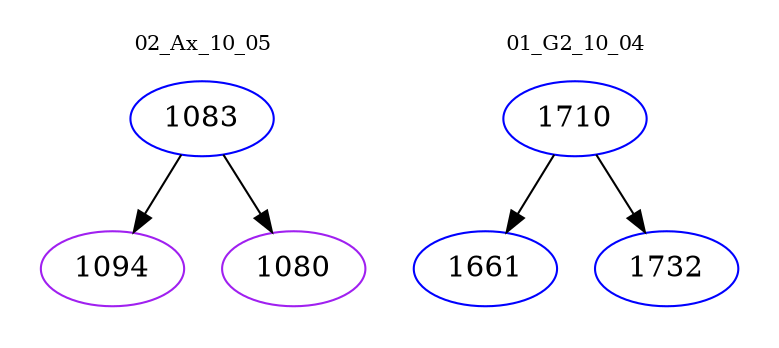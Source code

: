 digraph{
subgraph cluster_0 {
color = white
label = "02_Ax_10_05";
fontsize=10;
T0_1083 [label="1083", color="blue"]
T0_1083 -> T0_1094 [color="black"]
T0_1094 [label="1094", color="purple"]
T0_1083 -> T0_1080 [color="black"]
T0_1080 [label="1080", color="purple"]
}
subgraph cluster_1 {
color = white
label = "01_G2_10_04";
fontsize=10;
T1_1710 [label="1710", color="blue"]
T1_1710 -> T1_1661 [color="black"]
T1_1661 [label="1661", color="blue"]
T1_1710 -> T1_1732 [color="black"]
T1_1732 [label="1732", color="blue"]
}
}
